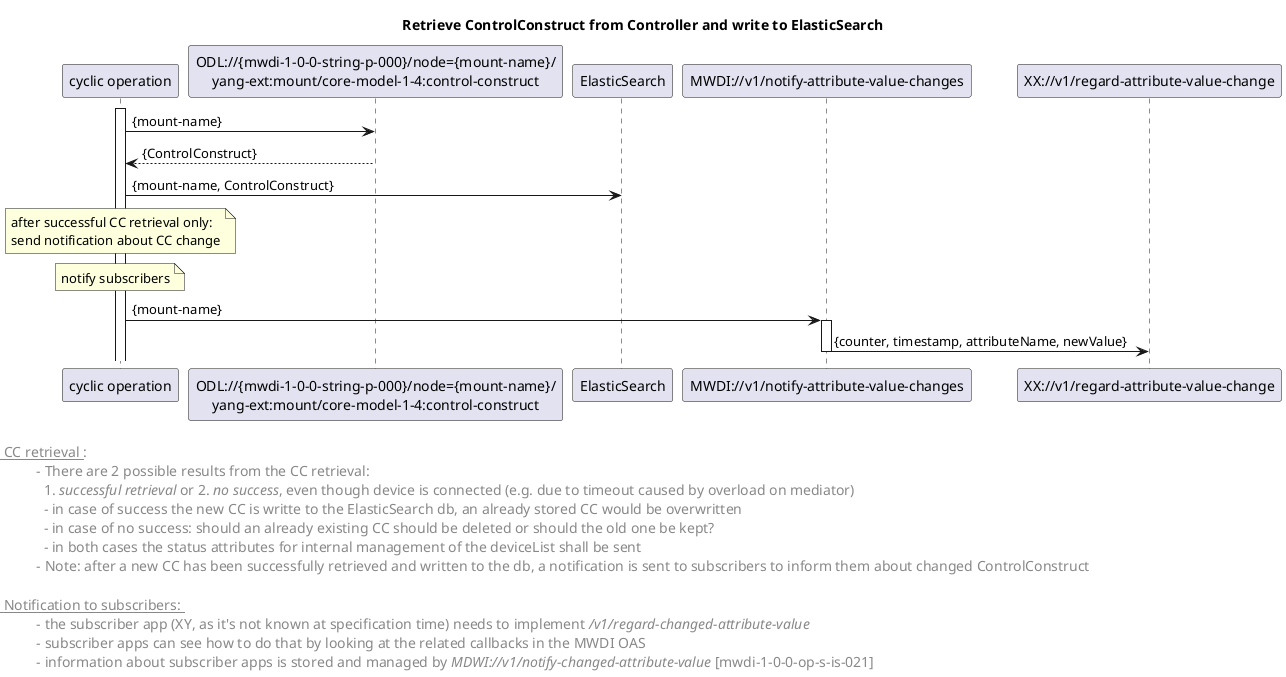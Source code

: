 @startuml
skinparam responseMessageBelowArrow true

title Retrieve ControlConstruct from Controller and write to ElasticSearch

'participants
participant "cyclic operation" as cyclicop
participant "ODL://{mwdi-1-0-0-string-p-000}/node={mount-name}/\nyang-ext:mount/core-model-1-4:control-construct" as odlcc
participant "ElasticSearch" as es
participant "MWDI://v1/notify-attribute-value-changes" as notify
participant "XX://v1/regard-attribute-value-change" as subscriberOp

activate cyclicop
cyclicop -> odlcc: {mount-name}
odlcc --> cyclicop: {ControlConstruct}


cyclicop -> es: {mount-name, ControlConstruct}

note over cyclicop: after successful CC retrieval only: \nsend notification about CC change

note over cyclicop: notify subscribers
cyclicop -> notify: {mount-name}
activate notify
notify -> subscriberOp: {counter, timestamp, attributeName, newValue}
deactivate notify

left footer 

<u> CC retrieval </u>:
\t  - There are 2 possible results from the CC retrieval: 
\t    1. <i>successful retrieval</i> or 2. <i>no success</i>, even though device is connected (e.g. due to timeout caused by overload on mediator)
\t    - in case of success the new CC is writte to the ElasticSearch db, an already stored CC would be overwritten
\t    - in case of no success: should an already existing CC should be deleted or should the old one be kept?
\t    - in both cases the status attributes for internal management of the deviceList shall be sent
\t  - Note: after a new CC has been successfully retrieved and written to the db, a notification is sent to subscribers to inform them about changed ControlConstruct

<u> Notification to subscribers: </u>
\t  - the subscriber app (XY, as it's not known at specification time) needs to implement <i>/v1/regard-changed-attribute-value</i>
\t  - subscriber apps can see how to do that by looking at the related callbacks in the MWDI OAS 
\t  - information about subscriber apps is stored and managed by <i>MDWI://v1/notify-changed-attribute-value</i> [mwdi-1-0-0-op-s-is-021]
end footer

<style>
footer {
  HorizontalAlignment left
  FontSize 14
}
</style>


@enduml
